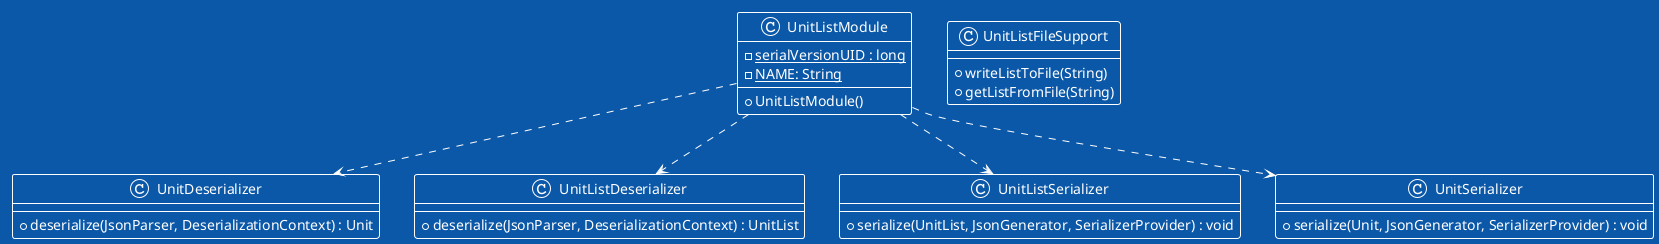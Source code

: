 @startuml
!theme amiga

class UnitDeserializer{
  +deserialize(JsonParser, DeserializationContext) : Unit
}

class UnitListDeserializer{
  +deserialize(JsonParser, DeserializationContext) : UnitList
}

class UnitListFileSupport{
  +writeListToFile(String)
  +getListFromFile(String)
}

class UnitListModule{
  -serialVersionUID : long {static}
  -NAME: String {static}

  +UnitListModule()
}

class UnitListSerializer{
  +serialize(UnitList, JsonGenerator, SerializerProvider) : void
}

class UnitSerializer{
  +serialize(Unit, JsonGenerator, SerializerProvider) : void
}

UnitListModule ..> UnitListSerializer
UnitListModule ..> UnitListDeserializer
UnitListModule ..> UnitSerializer
UnitListModule ..> UnitDeserializer

@enduml